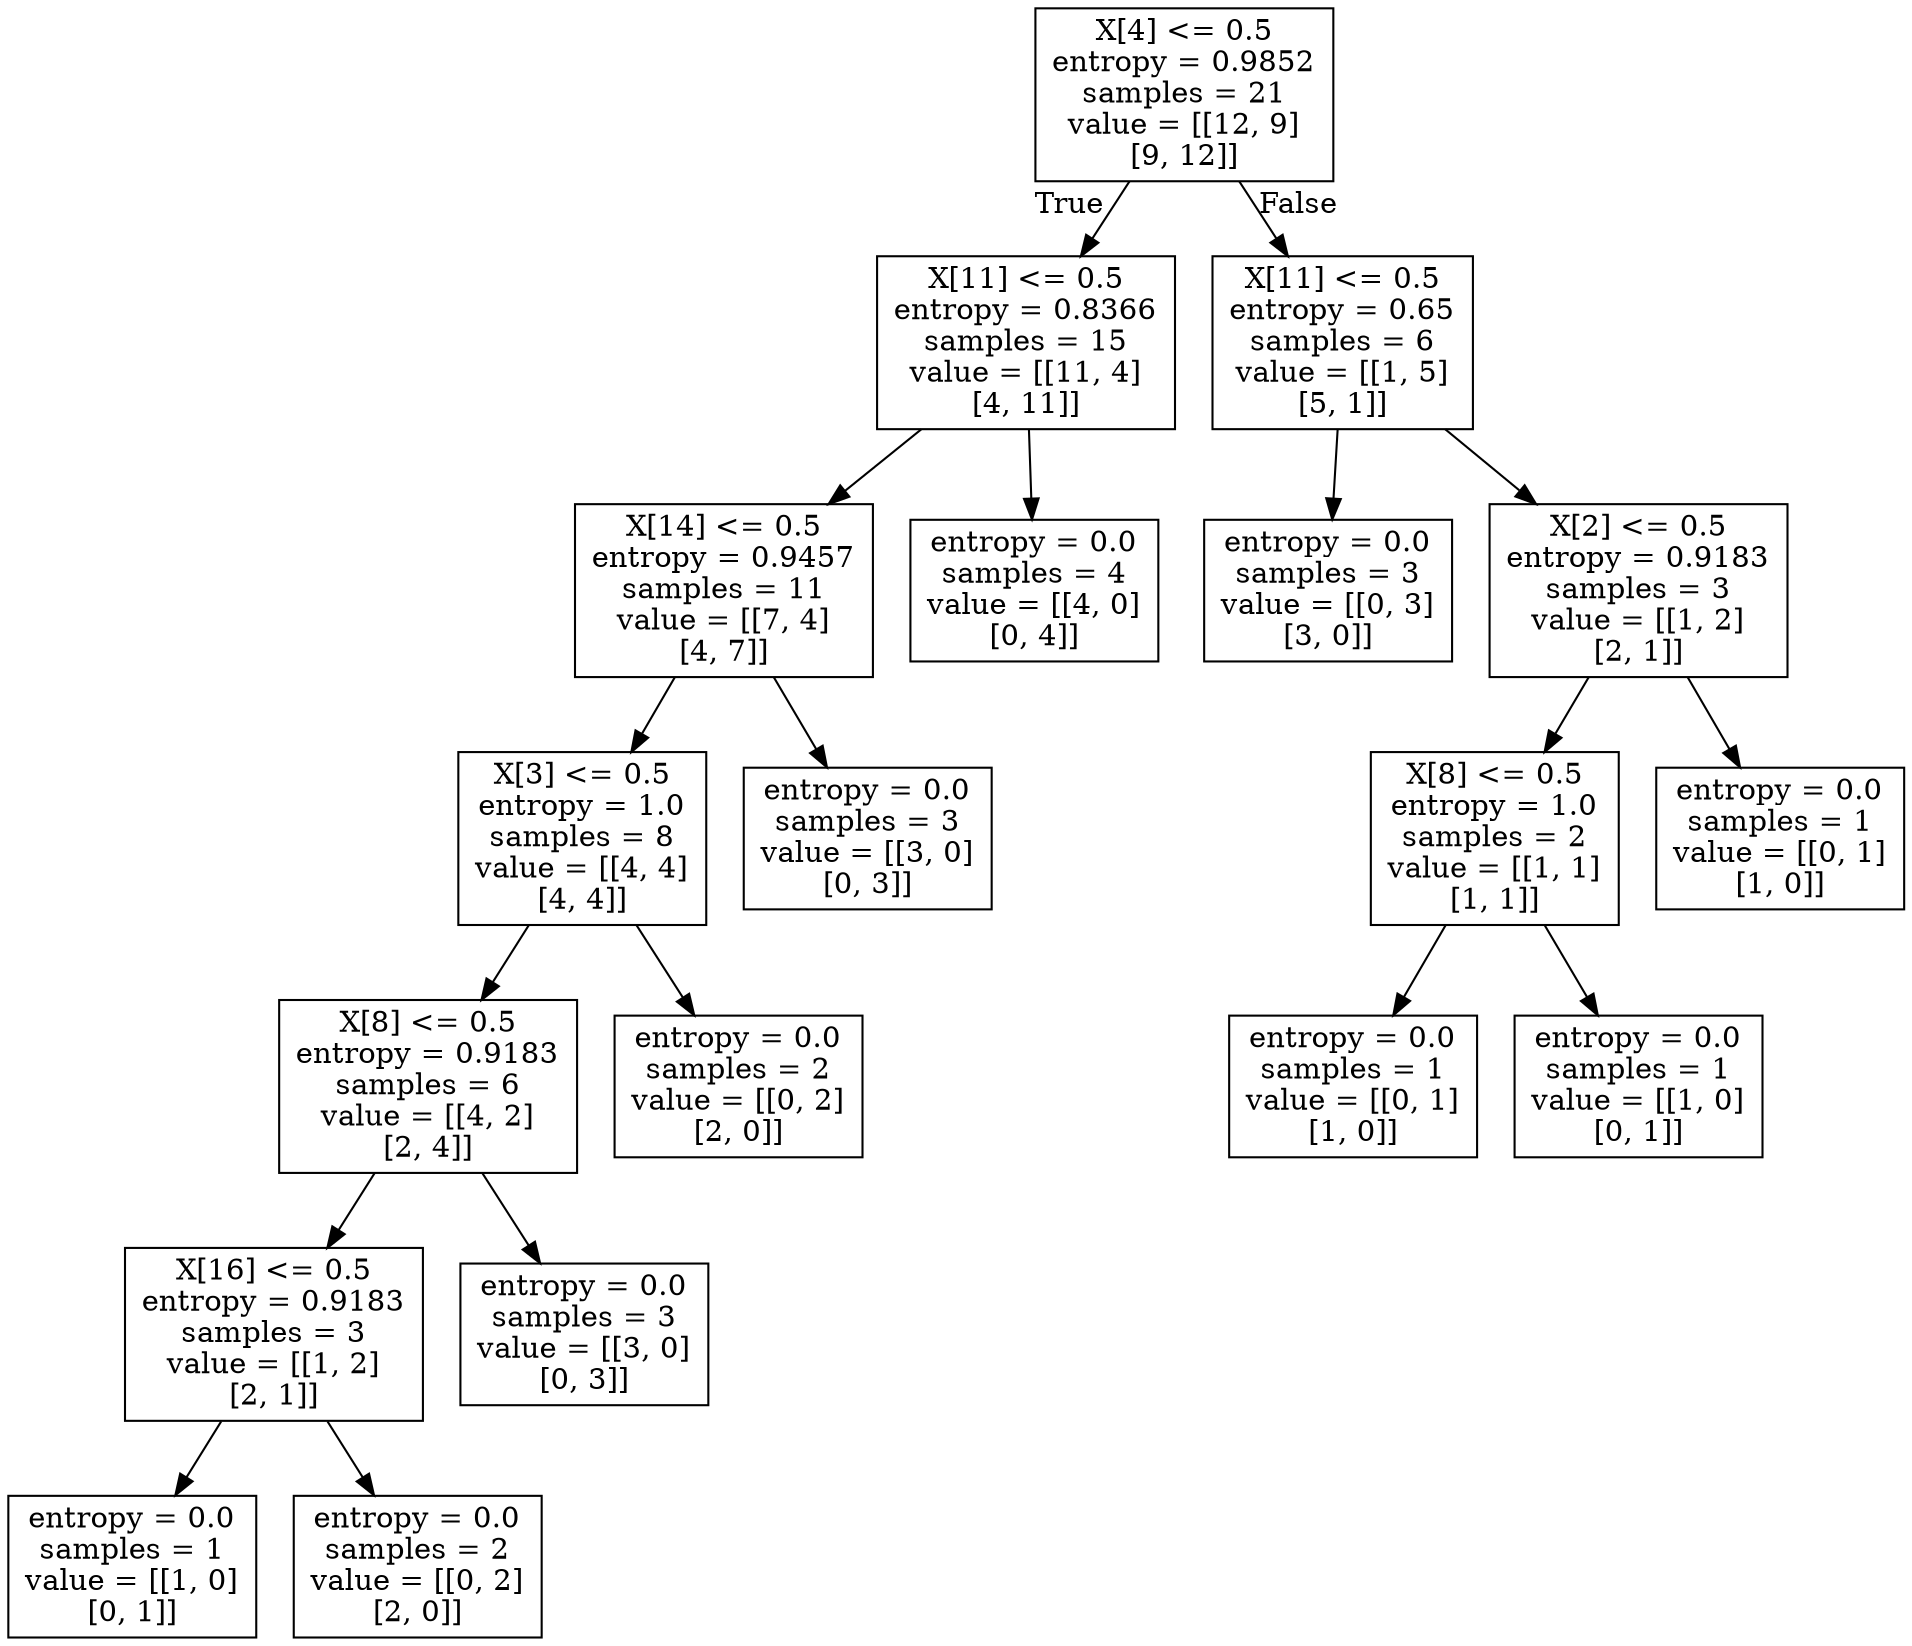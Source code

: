 digraph Tree {
node [shape=box] ;
0 [label="X[4] <= 0.5\nentropy = 0.9852\nsamples = 21\nvalue = [[12, 9]\n[9, 12]]"] ;
1 [label="X[11] <= 0.5\nentropy = 0.8366\nsamples = 15\nvalue = [[11, 4]\n[4, 11]]"] ;
0 -> 1 [labeldistance=2.5, labelangle=45, headlabel="True"] ;
2 [label="X[14] <= 0.5\nentropy = 0.9457\nsamples = 11\nvalue = [[7, 4]\n[4, 7]]"] ;
1 -> 2 ;
3 [label="X[3] <= 0.5\nentropy = 1.0\nsamples = 8\nvalue = [[4, 4]\n[4, 4]]"] ;
2 -> 3 ;
4 [label="X[8] <= 0.5\nentropy = 0.9183\nsamples = 6\nvalue = [[4, 2]\n[2, 4]]"] ;
3 -> 4 ;
5 [label="X[16] <= 0.5\nentropy = 0.9183\nsamples = 3\nvalue = [[1, 2]\n[2, 1]]"] ;
4 -> 5 ;
6 [label="entropy = 0.0\nsamples = 1\nvalue = [[1, 0]\n[0, 1]]"] ;
5 -> 6 ;
7 [label="entropy = 0.0\nsamples = 2\nvalue = [[0, 2]\n[2, 0]]"] ;
5 -> 7 ;
8 [label="entropy = 0.0\nsamples = 3\nvalue = [[3, 0]\n[0, 3]]"] ;
4 -> 8 ;
9 [label="entropy = 0.0\nsamples = 2\nvalue = [[0, 2]\n[2, 0]]"] ;
3 -> 9 ;
10 [label="entropy = 0.0\nsamples = 3\nvalue = [[3, 0]\n[0, 3]]"] ;
2 -> 10 ;
11 [label="entropy = 0.0\nsamples = 4\nvalue = [[4, 0]\n[0, 4]]"] ;
1 -> 11 ;
12 [label="X[11] <= 0.5\nentropy = 0.65\nsamples = 6\nvalue = [[1, 5]\n[5, 1]]"] ;
0 -> 12 [labeldistance=2.5, labelangle=-45, headlabel="False"] ;
13 [label="entropy = 0.0\nsamples = 3\nvalue = [[0, 3]\n[3, 0]]"] ;
12 -> 13 ;
14 [label="X[2] <= 0.5\nentropy = 0.9183\nsamples = 3\nvalue = [[1, 2]\n[2, 1]]"] ;
12 -> 14 ;
15 [label="X[8] <= 0.5\nentropy = 1.0\nsamples = 2\nvalue = [[1, 1]\n[1, 1]]"] ;
14 -> 15 ;
16 [label="entropy = 0.0\nsamples = 1\nvalue = [[0, 1]\n[1, 0]]"] ;
15 -> 16 ;
17 [label="entropy = 0.0\nsamples = 1\nvalue = [[1, 0]\n[0, 1]]"] ;
15 -> 17 ;
18 [label="entropy = 0.0\nsamples = 1\nvalue = [[0, 1]\n[1, 0]]"] ;
14 -> 18 ;
}